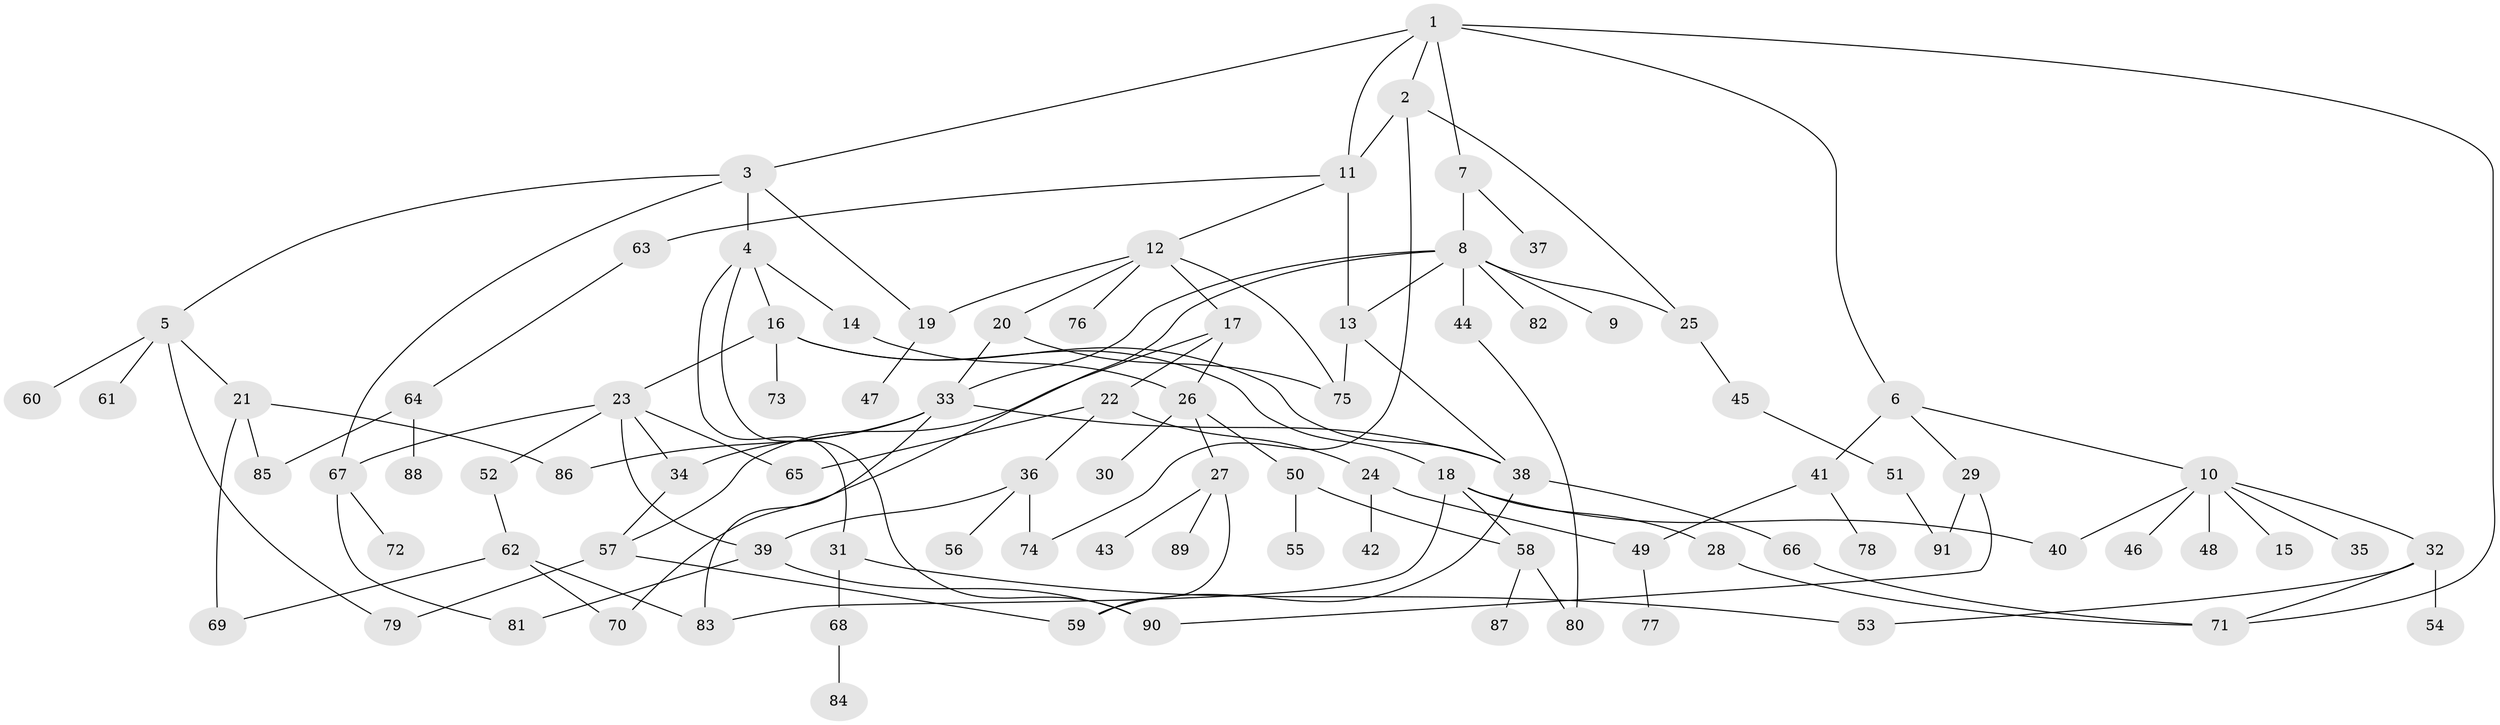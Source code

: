 // coarse degree distribution, {6: 0.09836065573770492, 8: 0.03278688524590164, 5: 0.09836065573770492, 10: 0.01639344262295082, 1: 0.32786885245901637, 7: 0.03278688524590164, 2: 0.21311475409836064, 3: 0.09836065573770492, 4: 0.08196721311475409}
// Generated by graph-tools (version 1.1) at 2025/51/02/27/25 19:51:36]
// undirected, 91 vertices, 127 edges
graph export_dot {
graph [start="1"]
  node [color=gray90,style=filled];
  1;
  2;
  3;
  4;
  5;
  6;
  7;
  8;
  9;
  10;
  11;
  12;
  13;
  14;
  15;
  16;
  17;
  18;
  19;
  20;
  21;
  22;
  23;
  24;
  25;
  26;
  27;
  28;
  29;
  30;
  31;
  32;
  33;
  34;
  35;
  36;
  37;
  38;
  39;
  40;
  41;
  42;
  43;
  44;
  45;
  46;
  47;
  48;
  49;
  50;
  51;
  52;
  53;
  54;
  55;
  56;
  57;
  58;
  59;
  60;
  61;
  62;
  63;
  64;
  65;
  66;
  67;
  68;
  69;
  70;
  71;
  72;
  73;
  74;
  75;
  76;
  77;
  78;
  79;
  80;
  81;
  82;
  83;
  84;
  85;
  86;
  87;
  88;
  89;
  90;
  91;
  1 -- 2;
  1 -- 3;
  1 -- 6;
  1 -- 7;
  1 -- 71;
  1 -- 11;
  2 -- 11;
  2 -- 74;
  2 -- 25;
  3 -- 4;
  3 -- 5;
  3 -- 19;
  3 -- 67;
  4 -- 14;
  4 -- 16;
  4 -- 31;
  4 -- 90;
  5 -- 21;
  5 -- 60;
  5 -- 61;
  5 -- 79;
  6 -- 10;
  6 -- 29;
  6 -- 41;
  7 -- 8;
  7 -- 37;
  8 -- 9;
  8 -- 25;
  8 -- 44;
  8 -- 70;
  8 -- 82;
  8 -- 13;
  8 -- 33;
  10 -- 15;
  10 -- 32;
  10 -- 35;
  10 -- 46;
  10 -- 48;
  10 -- 40;
  11 -- 12;
  11 -- 13;
  11 -- 63;
  12 -- 17;
  12 -- 20;
  12 -- 75;
  12 -- 76;
  12 -- 19;
  13 -- 75;
  13 -- 38;
  14 -- 26;
  16 -- 18;
  16 -- 23;
  16 -- 73;
  16 -- 38;
  17 -- 22;
  17 -- 57;
  17 -- 26;
  18 -- 28;
  18 -- 40;
  18 -- 58;
  18 -- 83;
  19 -- 47;
  20 -- 33;
  20 -- 75;
  21 -- 85;
  21 -- 86;
  21 -- 69;
  22 -- 24;
  22 -- 36;
  22 -- 65;
  23 -- 34;
  23 -- 39;
  23 -- 52;
  23 -- 65;
  23 -- 67;
  24 -- 42;
  24 -- 49;
  25 -- 45;
  26 -- 27;
  26 -- 30;
  26 -- 50;
  27 -- 43;
  27 -- 59;
  27 -- 89;
  28 -- 71;
  29 -- 91;
  29 -- 90;
  31 -- 53;
  31 -- 68;
  32 -- 54;
  32 -- 71;
  32 -- 53;
  33 -- 38;
  33 -- 83;
  33 -- 86;
  33 -- 34;
  34 -- 57;
  36 -- 56;
  36 -- 74;
  36 -- 39;
  38 -- 66;
  38 -- 59;
  39 -- 81;
  39 -- 90;
  41 -- 49;
  41 -- 78;
  44 -- 80;
  45 -- 51;
  49 -- 77;
  50 -- 55;
  50 -- 58;
  51 -- 91;
  52 -- 62;
  57 -- 79;
  57 -- 59;
  58 -- 87;
  58 -- 80;
  62 -- 69;
  62 -- 83;
  62 -- 70;
  63 -- 64;
  64 -- 88;
  64 -- 85;
  66 -- 71;
  67 -- 72;
  67 -- 81;
  68 -- 84;
}
